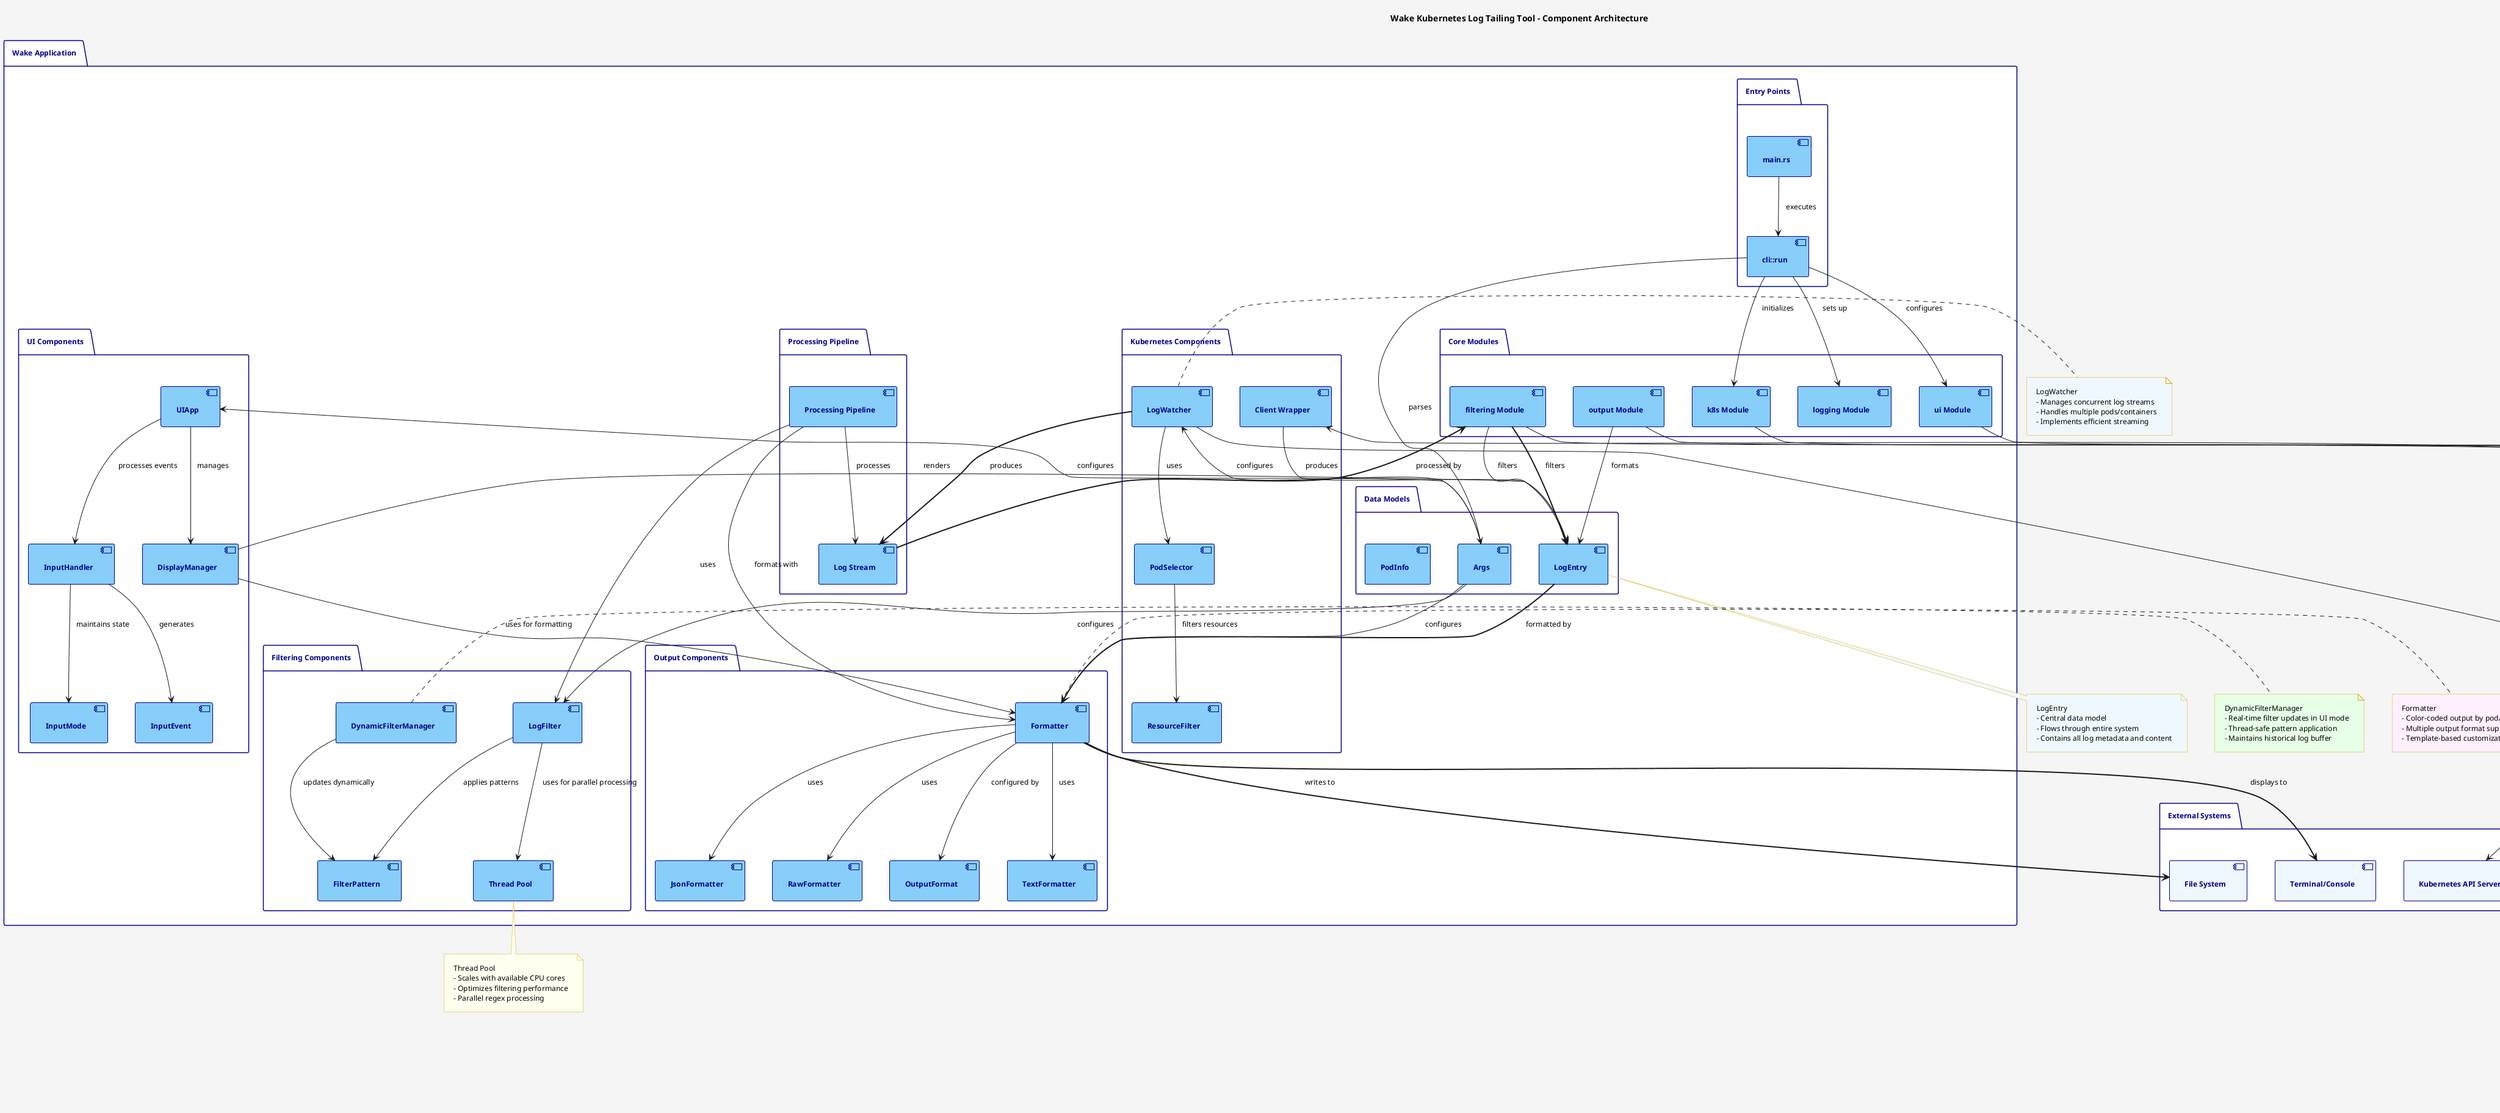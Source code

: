 @startuml Wake Component Details

' Basic style configuration
skinparam backgroundColor WhiteSmoke
skinparam defaultFontName Arial
skinparam defaultFontSize 12
skinparam padding 10
skinparam nodesep 45
skinparam ranksep 60

' Component styling
skinparam component {
  BackgroundColor LightSkyBlue
  BorderColor DarkBlue
  FontColor DarkBlue
  FontStyle bold
  BorderThickness 1
}

' Package styling
skinparam package {
  BackgroundColor White
  BorderColor DarkBlue
  FontStyle bold
  FontColor DarkBlue
}

' Note styling
skinparam note {
  BackgroundColor #FFFFCC
  BorderColor #DDAA00
}

' Title and header
title Wake Kubernetes Log Tailing Tool - Component Architecture

' COMPONENTS DEFINITION
package "External Systems" {
  [Kubernetes API Server] as K8S #aliceblue
  [Terminal/Console] as TERM #aliceblue
  [File System] as FS #aliceblue
}

package "Wake Application" {
  package "Entry Points" {
    [main.rs] as MAIN
    [cli::run] as CLI
  }
  
  package "Core Modules" {
    [k8s Module] as K8S_MOD
    [filtering Module] as FILTER
    [output Module] as OUTPUT
    [logging Module] as LOGGING
    [ui Module] as UI_MOD
  }

  package "Kubernetes Components" {
    [LogWatcher] as WATCHER
    [PodSelector] as POD_SEL
    [ResourceFilter] as RES_FILTER
    [Client Wrapper] as CLIENT
  }

  package "Filtering Components" {
    [LogFilter] as LOG_FILTER
    [DynamicFilterManager] as DYN_FILTER
    [FilterPattern] as PATTERN
    [Thread Pool] as THREADS
  }

  package "Output Components" {
    [Formatter] as FORMATTER
    [TextFormatter] as TEXT_FORMAT
    [JsonFormatter] as JSON_FORMAT
    [RawFormatter] as RAW_FORMAT
    [OutputFormat] as OUT_FORMAT
  }

  package "UI Components" {
    [UIApp] as UI_APP
    [DisplayManager] as DISPLAY
    [InputHandler] as INPUT
    [InputMode] as INPUT_MODE
    [InputEvent] as INPUT_EVENT
  }
  
  package "Data Models" {
    [LogEntry] as LOG_ENTRY
    [Args] as ARGS
    [PodInfo] as POD_INFO
  }

  package "Processing Pipeline" {
    [Log Stream] as STREAM
    [Processing Pipeline] as PIPELINE
  }
}

' RELATIONSHIPS
' Main flow relationships
MAIN --> CLI : executes
CLI --> K8S_MOD : initializes
CLI --> UI_MOD : configures
CLI --> LOGGING : sets up
CLI --> ARGS : parses

' Kubernetes module relationships
K8S_MOD --> K8SComponents : contains
WATCHER --> K8S : connects to API
WATCHER --> POD_SEL : uses
POD_SEL --> RES_FILTER : filters resources
K8S --> CLIENT : wrapped by
CLIENT --> LOG_ENTRY : produces

' Filtering relationships
FILTER --> FilterComponents : contains
LOG_FILTER --> PATTERN : applies patterns
DYN_FILTER --> PATTERN : updates dynamically
LOG_FILTER --> THREADS : uses for parallel processing
FILTER --> LOG_ENTRY : filters

' Output relationships
OUTPUT --> OutputComponents : contains
FORMATTER --> TEXT_FORMAT : uses
FORMATTER --> JSON_FORMAT : uses
FORMATTER --> RAW_FORMAT : uses
FORMATTER --> OUT_FORMAT : configured by
OUTPUT --> LOG_ENTRY : formats

' UI relationships
UI_MOD --> UIComponents : contains
UI_APP --> DISPLAY : manages
UI_APP --> INPUT : processes events
INPUT --> INPUT_MODE : maintains state
INPUT --> INPUT_EVENT : generates
DISPLAY --> LOG_ENTRY : renders
DISPLAY --> FORMATTER : uses for formatting

' Data flow relationships - Primary flow with thicker lines
WATCHER ==> STREAM : produces
STREAM ==> FILTER : processed by
FILTER ==> LOG_ENTRY : filters
LOG_ENTRY ==> FORMATTER : formatted by
FORMATTER ==> TERM : displays to
FORMATTER ==> FS : writes to

' Configuration relationships
ARGS --> WATCHER : configures
ARGS --> LOG_FILTER : configures
ARGS --> FORMATTER : configures
ARGS --> UI_APP : configures

' Processing pipeline
PIPELINE --> LOG_FILTER : uses
PIPELINE --> FORMATTER : formats with
PIPELINE --> STREAM : processes

' NOTES
note right of WATCHER #aliceblue
  LogWatcher
  - Manages concurrent log streams
  - Handles multiple pods/containers
  - Implements efficient streaming
end note

note right of DYN_FILTER #e6ffe6
  DynamicFilterManager
  - Real-time filter updates in UI mode
  - Thread-safe pattern application
  - Maintains historical log buffer
end note

note right of FORMATTER #fff0ff
  Formatter
  - Color-coded output by pod/container
  - Multiple output format support
  - Template-based customization
end note

note bottom of THREADS #fffff0
  Thread Pool
  - Scales with available CPU cores
  - Optimizes filtering performance
  - Parallel regex processing
end note

note bottom of LOG_ENTRY #f0f8ff
  LogEntry
  - Central data model
  - Flows through entire system
  - Contains all log metadata and content
end note

' LEGEND
legend right
  Wake Architecture Component Diagram
  
  === Relationship Types ===
  --> Basic relationship
  ==> Primary data flow
end legend

@enduml
